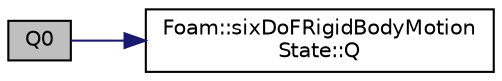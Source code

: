 digraph "Q0"
{
  bgcolor="transparent";
  edge [fontname="Helvetica",fontsize="10",labelfontname="Helvetica",labelfontsize="10"];
  node [fontname="Helvetica",fontsize="10",shape=record];
  rankdir="LR";
  Node25 [label="Q0",height=0.2,width=0.4,color="black", fillcolor="grey75", style="filled", fontcolor="black"];
  Node25 -> Node26 [color="midnightblue",fontsize="10",style="solid",fontname="Helvetica"];
  Node26 [label="Foam::sixDoFRigidBodyMotion\lState::Q",height=0.2,width=0.4,color="black",URL="$a30809.html#a058c298c457880917d9176d564b88c53",tooltip="Return access to the orientation. "];
}
